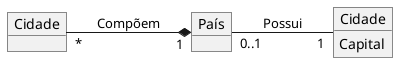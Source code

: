 @startuml mod01ima07
object "País" as pa
object "Cidade" as ci
object "Cidade" as ca
ca : Capital
left to right direction
pa"0..1"--"1"ca: "Possui"
ci"*" --* "1"pa: "Compõem" 
@enduml